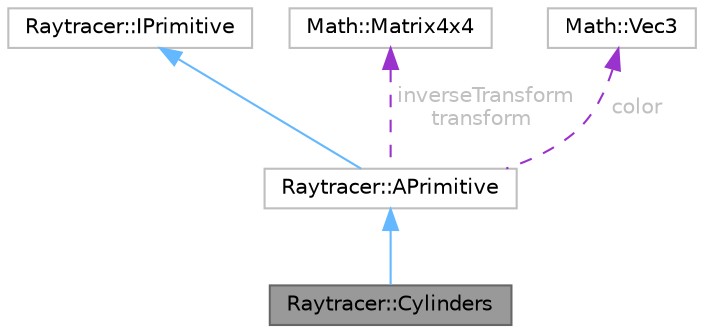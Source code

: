digraph "Raytracer::Cylinders"
{
 // LATEX_PDF_SIZE
  bgcolor="transparent";
  edge [fontname=Helvetica,fontsize=10,labelfontname=Helvetica,labelfontsize=10];
  node [fontname=Helvetica,fontsize=10,shape=box,height=0.2,width=0.4];
  Node1 [id="Node000001",label="Raytracer::Cylinders",height=0.2,width=0.4,color="gray40", fillcolor="grey60", style="filled", fontcolor="black",tooltip=" "];
  Node2 -> Node1 [id="edge1_Node000001_Node000002",dir="back",color="steelblue1",style="solid",tooltip=" "];
  Node2 [id="Node000002",label="Raytracer::APrimitive",height=0.2,width=0.4,color="grey75", fillcolor="white", style="filled",URL="$classRaytracer_1_1APrimitive.html",tooltip=" "];
  Node3 -> Node2 [id="edge2_Node000002_Node000003",dir="back",color="steelblue1",style="solid",tooltip=" "];
  Node3 [id="Node000003",label="Raytracer::IPrimitive",height=0.2,width=0.4,color="grey75", fillcolor="white", style="filled",URL="$classRaytracer_1_1IPrimitive.html",tooltip=" "];
  Node4 -> Node2 [id="edge3_Node000002_Node000004",dir="back",color="darkorchid3",style="dashed",tooltip=" ",label=" inverseTransform\ntransform",fontcolor="grey" ];
  Node4 [id="Node000004",label="Math::Matrix4x4",height=0.2,width=0.4,color="grey75", fillcolor="white", style="filled",URL="$classMath_1_1Matrix4x4.html",tooltip=" "];
  Node5 -> Node2 [id="edge4_Node000002_Node000005",dir="back",color="darkorchid3",style="dashed",tooltip=" ",label=" color",fontcolor="grey" ];
  Node5 [id="Node000005",label="Math::Vec3",height=0.2,width=0.4,color="grey75", fillcolor="white", style="filled",URL="$structMath_1_1Vec3.html",tooltip=" "];
}
